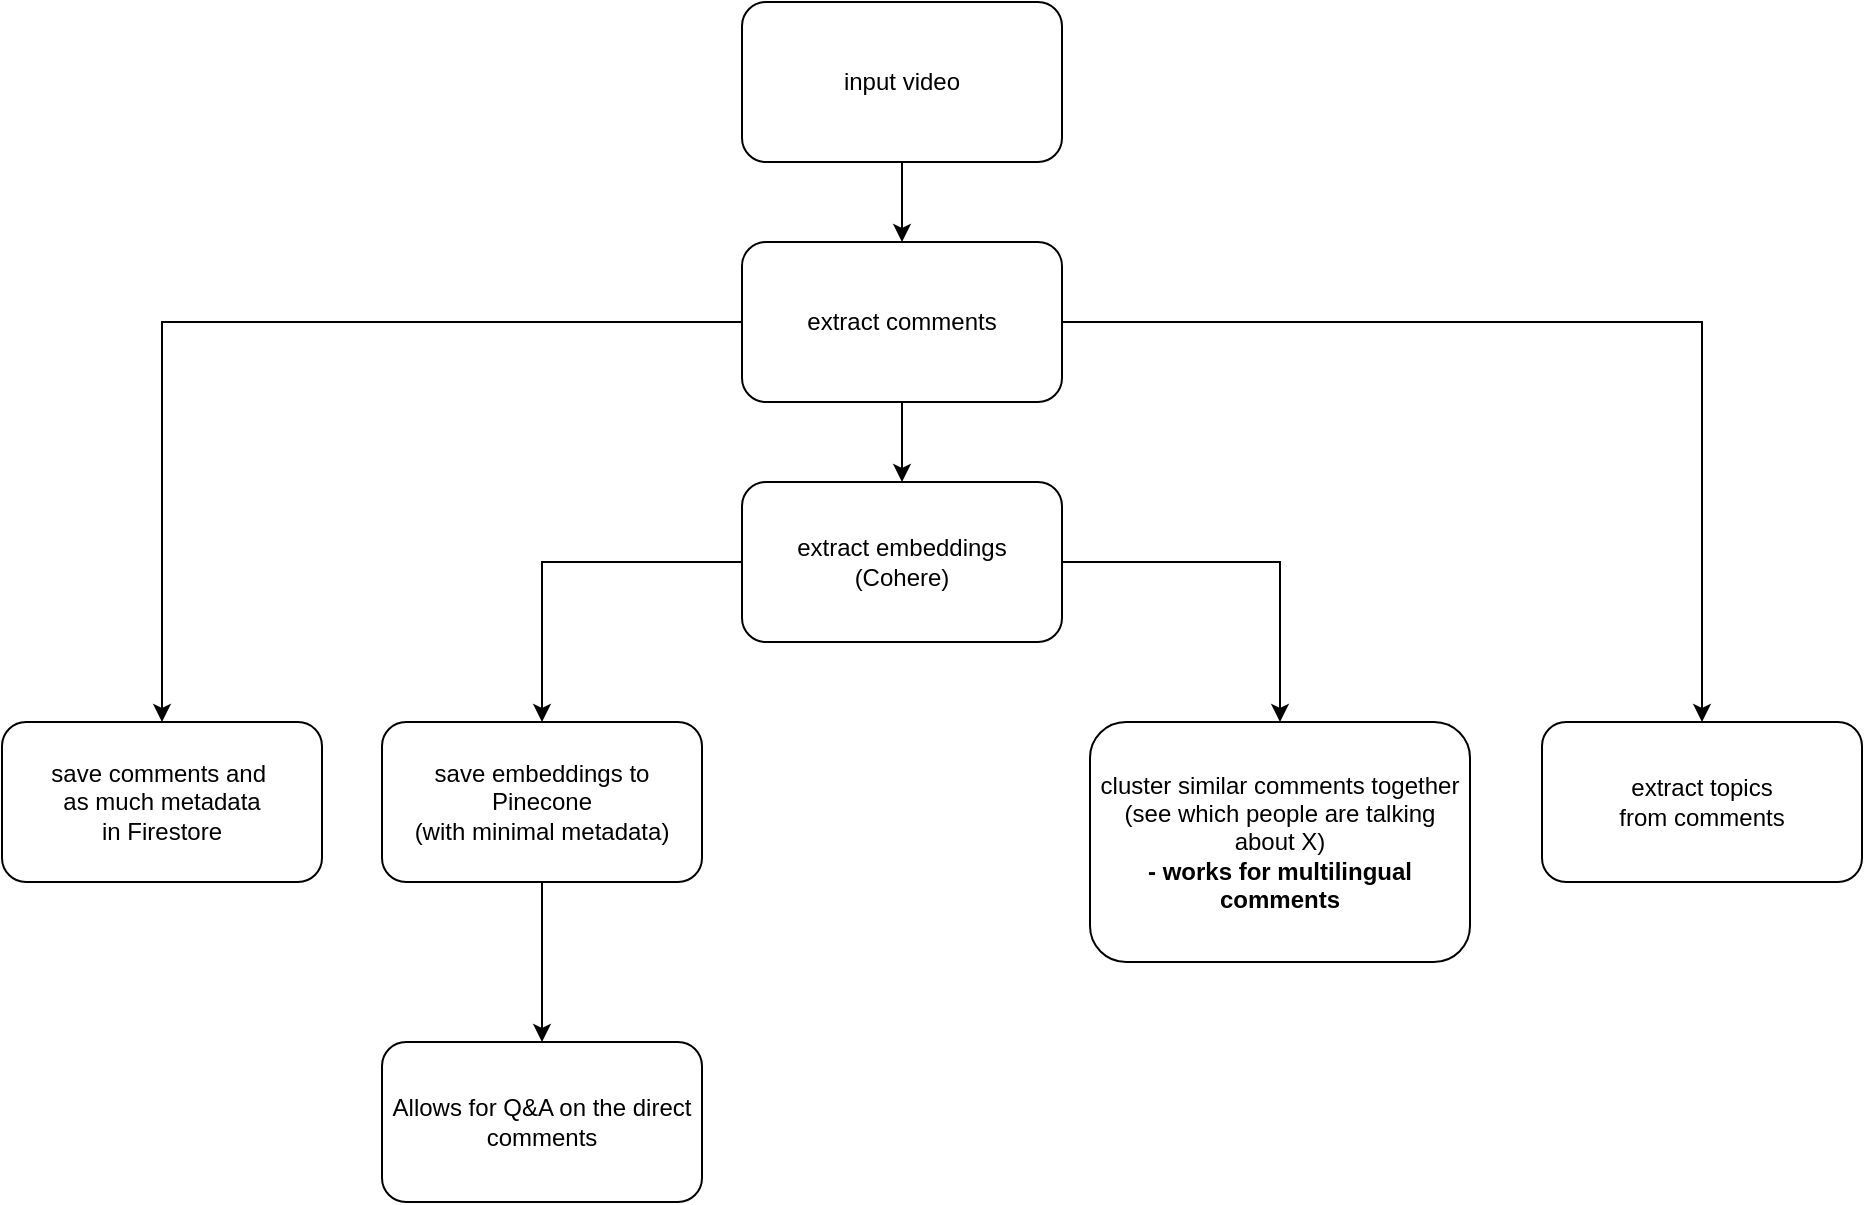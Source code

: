 <mxfile version="20.8.10" type="device"><diagram name="Page-1" id="eTmt825-JhPxicofw1jc"><mxGraphModel dx="1949" dy="835" grid="1" gridSize="10" guides="1" tooltips="1" connect="1" arrows="1" fold="1" page="1" pageScale="1" pageWidth="827" pageHeight="1169" math="0" shadow="0"><root><mxCell id="0"/><mxCell id="1" parent="0"/><mxCell id="DEudE2onpJqRiKyor9BU-3" style="edgeStyle=orthogonalEdgeStyle;rounded=0;orthogonalLoop=1;jettySize=auto;html=1;entryX=0.5;entryY=0;entryDx=0;entryDy=0;" edge="1" parent="1" source="DEudE2onpJqRiKyor9BU-1" target="DEudE2onpJqRiKyor9BU-2"><mxGeometry relative="1" as="geometry"/></mxCell><mxCell id="DEudE2onpJqRiKyor9BU-1" value="input video" style="rounded=1;whiteSpace=wrap;html=1;" vertex="1" parent="1"><mxGeometry x="240" y="80" width="160" height="80" as="geometry"/></mxCell><mxCell id="DEudE2onpJqRiKyor9BU-5" style="edgeStyle=orthogonalEdgeStyle;rounded=0;orthogonalLoop=1;jettySize=auto;html=1;entryX=0.5;entryY=0;entryDx=0;entryDy=0;" edge="1" parent="1" source="DEudE2onpJqRiKyor9BU-2" target="DEudE2onpJqRiKyor9BU-4"><mxGeometry relative="1" as="geometry"/></mxCell><mxCell id="DEudE2onpJqRiKyor9BU-12" value="" style="edgeStyle=orthogonalEdgeStyle;rounded=0;orthogonalLoop=1;jettySize=auto;html=1;" edge="1" parent="1" source="DEudE2onpJqRiKyor9BU-2" target="DEudE2onpJqRiKyor9BU-11"><mxGeometry relative="1" as="geometry"/></mxCell><mxCell id="DEudE2onpJqRiKyor9BU-17" style="edgeStyle=orthogonalEdgeStyle;rounded=0;orthogonalLoop=1;jettySize=auto;html=1;entryX=0.5;entryY=0;entryDx=0;entryDy=0;" edge="1" parent="1" source="DEudE2onpJqRiKyor9BU-2" target="DEudE2onpJqRiKyor9BU-16"><mxGeometry relative="1" as="geometry"/></mxCell><mxCell id="DEudE2onpJqRiKyor9BU-2" value="extract comments" style="rounded=1;whiteSpace=wrap;html=1;" vertex="1" parent="1"><mxGeometry x="240" y="200" width="160" height="80" as="geometry"/></mxCell><mxCell id="DEudE2onpJqRiKyor9BU-7" style="edgeStyle=orthogonalEdgeStyle;rounded=0;orthogonalLoop=1;jettySize=auto;html=1;" edge="1" parent="1" source="DEudE2onpJqRiKyor9BU-4" target="DEudE2onpJqRiKyor9BU-6"><mxGeometry relative="1" as="geometry"/></mxCell><mxCell id="DEudE2onpJqRiKyor9BU-9" value="" style="edgeStyle=orthogonalEdgeStyle;rounded=0;orthogonalLoop=1;jettySize=auto;html=1;" edge="1" parent="1" source="DEudE2onpJqRiKyor9BU-4" target="DEudE2onpJqRiKyor9BU-8"><mxGeometry relative="1" as="geometry"/></mxCell><mxCell id="DEudE2onpJqRiKyor9BU-4" value="extract embeddings&lt;br&gt;(Cohere)" style="rounded=1;whiteSpace=wrap;html=1;" vertex="1" parent="1"><mxGeometry x="240" y="320" width="160" height="80" as="geometry"/></mxCell><mxCell id="DEudE2onpJqRiKyor9BU-15" value="" style="edgeStyle=orthogonalEdgeStyle;rounded=0;orthogonalLoop=1;jettySize=auto;html=1;" edge="1" parent="1" source="DEudE2onpJqRiKyor9BU-6" target="DEudE2onpJqRiKyor9BU-14"><mxGeometry relative="1" as="geometry"/></mxCell><mxCell id="DEudE2onpJqRiKyor9BU-6" value="save embeddings to Pinecone&lt;br&gt;(with minimal metadata)" style="rounded=1;whiteSpace=wrap;html=1;" vertex="1" parent="1"><mxGeometry x="60" y="440" width="160" height="80" as="geometry"/></mxCell><mxCell id="DEudE2onpJqRiKyor9BU-8" value="cluster similar comments together&lt;br&gt;(see which people are talking about X)&lt;br&gt;&lt;b&gt;- works for multilingual comments&lt;/b&gt;" style="rounded=1;whiteSpace=wrap;html=1;" vertex="1" parent="1"><mxGeometry x="414" y="440" width="190" height="120" as="geometry"/></mxCell><mxCell id="DEudE2onpJqRiKyor9BU-11" value="extract topics&lt;br&gt;from comments" style="rounded=1;whiteSpace=wrap;html=1;" vertex="1" parent="1"><mxGeometry x="640" y="440" width="160" height="80" as="geometry"/></mxCell><mxCell id="DEudE2onpJqRiKyor9BU-14" value="Allows for Q&amp;amp;A on the direct comments" style="rounded=1;whiteSpace=wrap;html=1;" vertex="1" parent="1"><mxGeometry x="60" y="600" width="160" height="80" as="geometry"/></mxCell><mxCell id="DEudE2onpJqRiKyor9BU-16" value="save comments and&amp;nbsp;&lt;br&gt;as much metadata&lt;br&gt;in Firestore" style="rounded=1;whiteSpace=wrap;html=1;" vertex="1" parent="1"><mxGeometry x="-130" y="440" width="160" height="80" as="geometry"/></mxCell></root></mxGraphModel></diagram></mxfile>